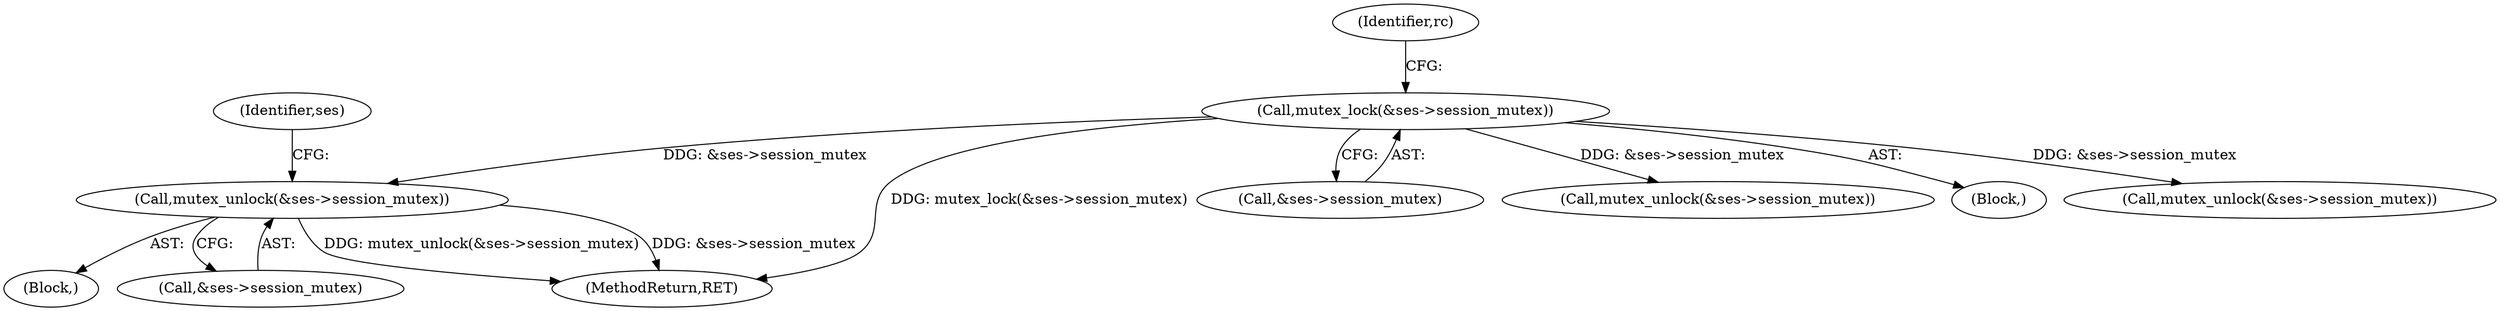 digraph "0_linux_4ff67b720c02c36e54d55b88c2931879b7db1cd2_0@API" {
"1000149" [label="(Call,mutex_unlock(&ses->session_mutex))"];
"1000136" [label="(Call,mutex_lock(&ses->session_mutex))"];
"1000148" [label="(Block,)"];
"1000150" [label="(Call,&ses->session_mutex)"];
"1000390" [label="(MethodReturn,RET)"];
"1000137" [label="(Call,&ses->session_mutex)"];
"1000180" [label="(Call,mutex_unlock(&ses->session_mutex))"];
"1000127" [label="(Block,)"];
"1000142" [label="(Identifier,rc)"];
"1000136" [label="(Call,mutex_lock(&ses->session_mutex))"];
"1000192" [label="(Call,mutex_unlock(&ses->session_mutex))"];
"1000155" [label="(Identifier,ses)"];
"1000149" [label="(Call,mutex_unlock(&ses->session_mutex))"];
"1000149" -> "1000148"  [label="AST: "];
"1000149" -> "1000150"  [label="CFG: "];
"1000150" -> "1000149"  [label="AST: "];
"1000155" -> "1000149"  [label="CFG: "];
"1000149" -> "1000390"  [label="DDG: mutex_unlock(&ses->session_mutex)"];
"1000149" -> "1000390"  [label="DDG: &ses->session_mutex"];
"1000136" -> "1000149"  [label="DDG: &ses->session_mutex"];
"1000136" -> "1000127"  [label="AST: "];
"1000136" -> "1000137"  [label="CFG: "];
"1000137" -> "1000136"  [label="AST: "];
"1000142" -> "1000136"  [label="CFG: "];
"1000136" -> "1000390"  [label="DDG: mutex_lock(&ses->session_mutex)"];
"1000136" -> "1000180"  [label="DDG: &ses->session_mutex"];
"1000136" -> "1000192"  [label="DDG: &ses->session_mutex"];
}
